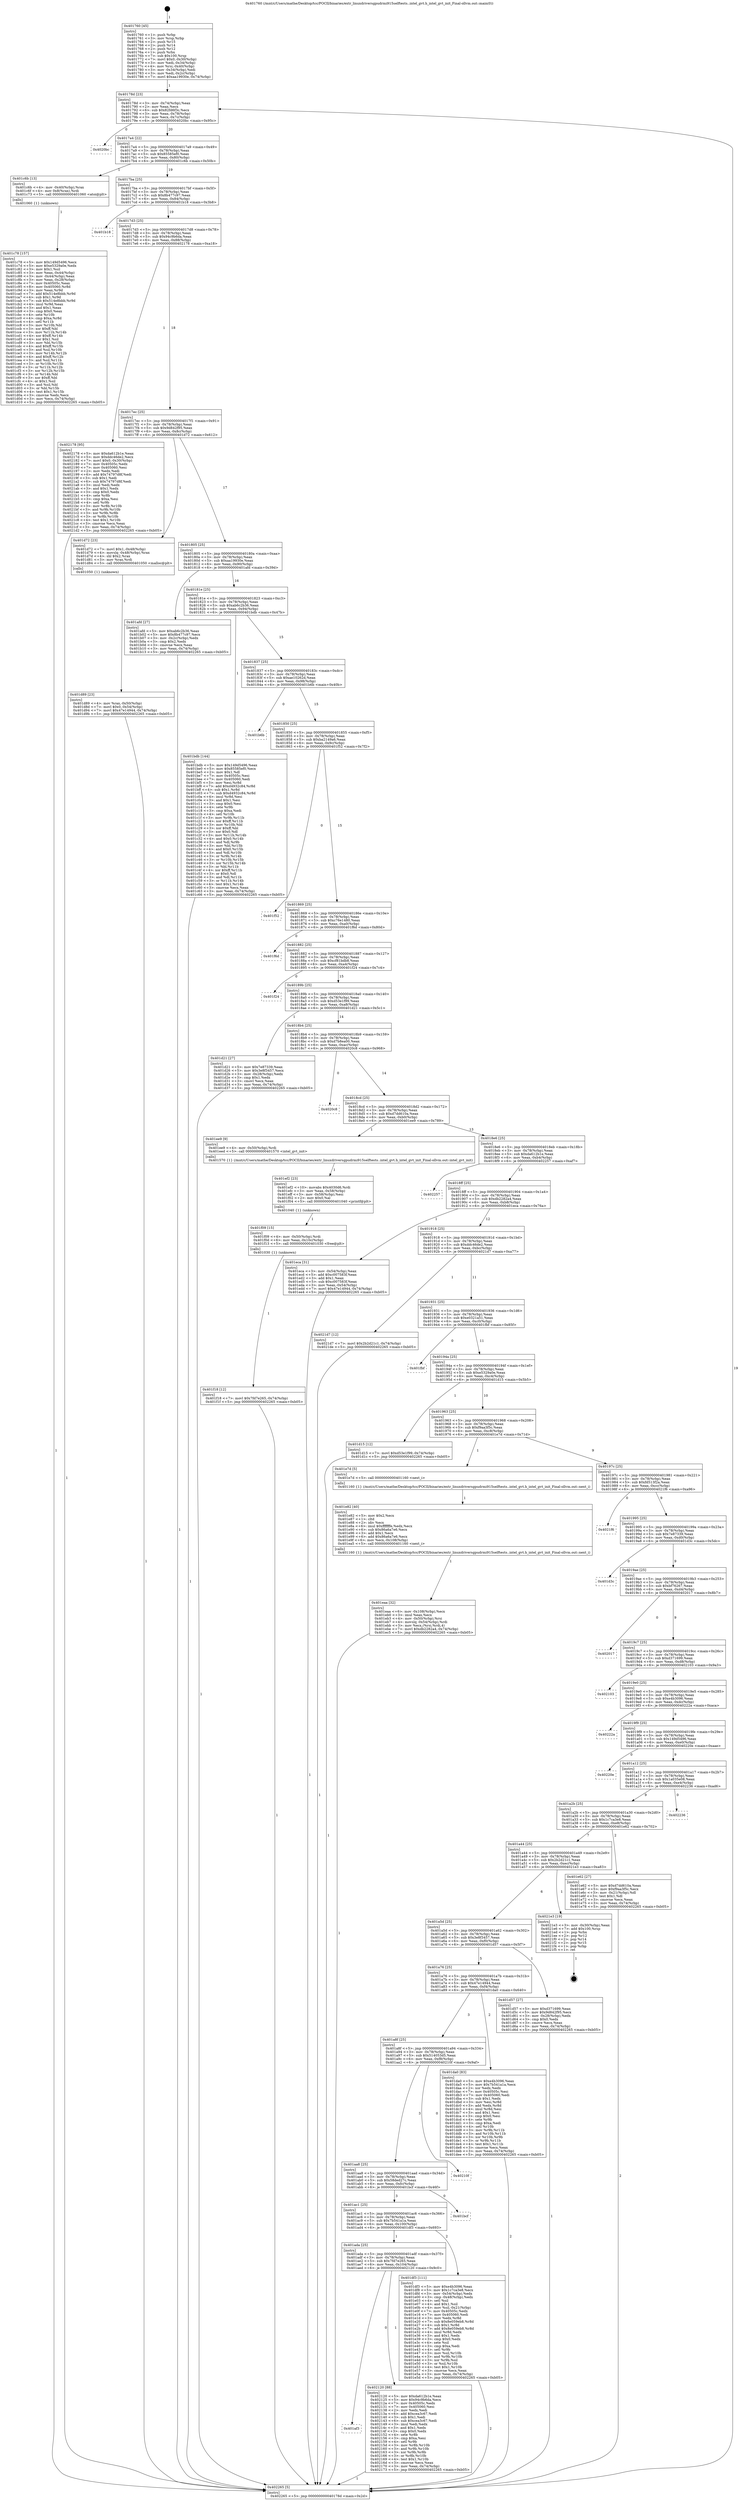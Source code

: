 digraph "0x401760" {
  label = "0x401760 (/mnt/c/Users/mathe/Desktop/tcc/POCII/binaries/extr_linuxdriversgpudrmi915selftests..intel_gvt.h_intel_gvt_init_Final-ollvm.out::main(0))"
  labelloc = "t"
  node[shape=record]

  Entry [label="",width=0.3,height=0.3,shape=circle,fillcolor=black,style=filled]
  "0x40178d" [label="{
     0x40178d [23]\l
     | [instrs]\l
     &nbsp;&nbsp;0x40178d \<+3\>: mov -0x74(%rbp),%eax\l
     &nbsp;&nbsp;0x401790 \<+2\>: mov %eax,%ecx\l
     &nbsp;&nbsp;0x401792 \<+6\>: sub $0x82fd6f3c,%ecx\l
     &nbsp;&nbsp;0x401798 \<+3\>: mov %eax,-0x78(%rbp)\l
     &nbsp;&nbsp;0x40179b \<+3\>: mov %ecx,-0x7c(%rbp)\l
     &nbsp;&nbsp;0x40179e \<+6\>: je 00000000004020bc \<main+0x95c\>\l
  }"]
  "0x4020bc" [label="{
     0x4020bc\l
  }", style=dashed]
  "0x4017a4" [label="{
     0x4017a4 [22]\l
     | [instrs]\l
     &nbsp;&nbsp;0x4017a4 \<+5\>: jmp 00000000004017a9 \<main+0x49\>\l
     &nbsp;&nbsp;0x4017a9 \<+3\>: mov -0x78(%rbp),%eax\l
     &nbsp;&nbsp;0x4017ac \<+5\>: sub $0x85585ef0,%eax\l
     &nbsp;&nbsp;0x4017b1 \<+3\>: mov %eax,-0x80(%rbp)\l
     &nbsp;&nbsp;0x4017b4 \<+6\>: je 0000000000401c6b \<main+0x50b\>\l
  }"]
  Exit [label="",width=0.3,height=0.3,shape=circle,fillcolor=black,style=filled,peripheries=2]
  "0x401c6b" [label="{
     0x401c6b [13]\l
     | [instrs]\l
     &nbsp;&nbsp;0x401c6b \<+4\>: mov -0x40(%rbp),%rax\l
     &nbsp;&nbsp;0x401c6f \<+4\>: mov 0x8(%rax),%rdi\l
     &nbsp;&nbsp;0x401c73 \<+5\>: call 0000000000401060 \<atoi@plt\>\l
     | [calls]\l
     &nbsp;&nbsp;0x401060 \{1\} (unknown)\l
  }"]
  "0x4017ba" [label="{
     0x4017ba [25]\l
     | [instrs]\l
     &nbsp;&nbsp;0x4017ba \<+5\>: jmp 00000000004017bf \<main+0x5f\>\l
     &nbsp;&nbsp;0x4017bf \<+3\>: mov -0x78(%rbp),%eax\l
     &nbsp;&nbsp;0x4017c2 \<+5\>: sub $0x8b477c97,%eax\l
     &nbsp;&nbsp;0x4017c7 \<+6\>: mov %eax,-0x84(%rbp)\l
     &nbsp;&nbsp;0x4017cd \<+6\>: je 0000000000401b18 \<main+0x3b8\>\l
  }"]
  "0x401af3" [label="{
     0x401af3\l
  }", style=dashed]
  "0x401b18" [label="{
     0x401b18\l
  }", style=dashed]
  "0x4017d3" [label="{
     0x4017d3 [25]\l
     | [instrs]\l
     &nbsp;&nbsp;0x4017d3 \<+5\>: jmp 00000000004017d8 \<main+0x78\>\l
     &nbsp;&nbsp;0x4017d8 \<+3\>: mov -0x78(%rbp),%eax\l
     &nbsp;&nbsp;0x4017db \<+5\>: sub $0x94c9b6da,%eax\l
     &nbsp;&nbsp;0x4017e0 \<+6\>: mov %eax,-0x88(%rbp)\l
     &nbsp;&nbsp;0x4017e6 \<+6\>: je 0000000000402178 \<main+0xa18\>\l
  }"]
  "0x402120" [label="{
     0x402120 [88]\l
     | [instrs]\l
     &nbsp;&nbsp;0x402120 \<+5\>: mov $0xda612b1e,%eax\l
     &nbsp;&nbsp;0x402125 \<+5\>: mov $0x94c9b6da,%ecx\l
     &nbsp;&nbsp;0x40212a \<+7\>: mov 0x40505c,%edx\l
     &nbsp;&nbsp;0x402131 \<+7\>: mov 0x405060,%esi\l
     &nbsp;&nbsp;0x402138 \<+2\>: mov %edx,%edi\l
     &nbsp;&nbsp;0x40213a \<+6\>: add $0xcea3c67,%edi\l
     &nbsp;&nbsp;0x402140 \<+3\>: sub $0x1,%edi\l
     &nbsp;&nbsp;0x402143 \<+6\>: sub $0xcea3c67,%edi\l
     &nbsp;&nbsp;0x402149 \<+3\>: imul %edi,%edx\l
     &nbsp;&nbsp;0x40214c \<+3\>: and $0x1,%edx\l
     &nbsp;&nbsp;0x40214f \<+3\>: cmp $0x0,%edx\l
     &nbsp;&nbsp;0x402152 \<+4\>: sete %r8b\l
     &nbsp;&nbsp;0x402156 \<+3\>: cmp $0xa,%esi\l
     &nbsp;&nbsp;0x402159 \<+4\>: setl %r9b\l
     &nbsp;&nbsp;0x40215d \<+3\>: mov %r8b,%r10b\l
     &nbsp;&nbsp;0x402160 \<+3\>: and %r9b,%r10b\l
     &nbsp;&nbsp;0x402163 \<+3\>: xor %r9b,%r8b\l
     &nbsp;&nbsp;0x402166 \<+3\>: or %r8b,%r10b\l
     &nbsp;&nbsp;0x402169 \<+4\>: test $0x1,%r10b\l
     &nbsp;&nbsp;0x40216d \<+3\>: cmovne %ecx,%eax\l
     &nbsp;&nbsp;0x402170 \<+3\>: mov %eax,-0x74(%rbp)\l
     &nbsp;&nbsp;0x402173 \<+5\>: jmp 0000000000402265 \<main+0xb05\>\l
  }"]
  "0x402178" [label="{
     0x402178 [95]\l
     | [instrs]\l
     &nbsp;&nbsp;0x402178 \<+5\>: mov $0xda612b1e,%eax\l
     &nbsp;&nbsp;0x40217d \<+5\>: mov $0xddc46de2,%ecx\l
     &nbsp;&nbsp;0x402182 \<+7\>: movl $0x0,-0x30(%rbp)\l
     &nbsp;&nbsp;0x402189 \<+7\>: mov 0x40505c,%edx\l
     &nbsp;&nbsp;0x402190 \<+7\>: mov 0x405060,%esi\l
     &nbsp;&nbsp;0x402197 \<+2\>: mov %edx,%edi\l
     &nbsp;&nbsp;0x402199 \<+6\>: add $0x74797d8f,%edi\l
     &nbsp;&nbsp;0x40219f \<+3\>: sub $0x1,%edi\l
     &nbsp;&nbsp;0x4021a2 \<+6\>: sub $0x74797d8f,%edi\l
     &nbsp;&nbsp;0x4021a8 \<+3\>: imul %edi,%edx\l
     &nbsp;&nbsp;0x4021ab \<+3\>: and $0x1,%edx\l
     &nbsp;&nbsp;0x4021ae \<+3\>: cmp $0x0,%edx\l
     &nbsp;&nbsp;0x4021b1 \<+4\>: sete %r8b\l
     &nbsp;&nbsp;0x4021b5 \<+3\>: cmp $0xa,%esi\l
     &nbsp;&nbsp;0x4021b8 \<+4\>: setl %r9b\l
     &nbsp;&nbsp;0x4021bc \<+3\>: mov %r8b,%r10b\l
     &nbsp;&nbsp;0x4021bf \<+3\>: and %r9b,%r10b\l
     &nbsp;&nbsp;0x4021c2 \<+3\>: xor %r9b,%r8b\l
     &nbsp;&nbsp;0x4021c5 \<+3\>: or %r8b,%r10b\l
     &nbsp;&nbsp;0x4021c8 \<+4\>: test $0x1,%r10b\l
     &nbsp;&nbsp;0x4021cc \<+3\>: cmovne %ecx,%eax\l
     &nbsp;&nbsp;0x4021cf \<+3\>: mov %eax,-0x74(%rbp)\l
     &nbsp;&nbsp;0x4021d2 \<+5\>: jmp 0000000000402265 \<main+0xb05\>\l
  }"]
  "0x4017ec" [label="{
     0x4017ec [25]\l
     | [instrs]\l
     &nbsp;&nbsp;0x4017ec \<+5\>: jmp 00000000004017f1 \<main+0x91\>\l
     &nbsp;&nbsp;0x4017f1 \<+3\>: mov -0x78(%rbp),%eax\l
     &nbsp;&nbsp;0x4017f4 \<+5\>: sub $0x9d842f95,%eax\l
     &nbsp;&nbsp;0x4017f9 \<+6\>: mov %eax,-0x8c(%rbp)\l
     &nbsp;&nbsp;0x4017ff \<+6\>: je 0000000000401d72 \<main+0x612\>\l
  }"]
  "0x401f18" [label="{
     0x401f18 [12]\l
     | [instrs]\l
     &nbsp;&nbsp;0x401f18 \<+7\>: movl $0x7fd7e265,-0x74(%rbp)\l
     &nbsp;&nbsp;0x401f1f \<+5\>: jmp 0000000000402265 \<main+0xb05\>\l
  }"]
  "0x401d72" [label="{
     0x401d72 [23]\l
     | [instrs]\l
     &nbsp;&nbsp;0x401d72 \<+7\>: movl $0x1,-0x48(%rbp)\l
     &nbsp;&nbsp;0x401d79 \<+4\>: movslq -0x48(%rbp),%rax\l
     &nbsp;&nbsp;0x401d7d \<+4\>: shl $0x2,%rax\l
     &nbsp;&nbsp;0x401d81 \<+3\>: mov %rax,%rdi\l
     &nbsp;&nbsp;0x401d84 \<+5\>: call 0000000000401050 \<malloc@plt\>\l
     | [calls]\l
     &nbsp;&nbsp;0x401050 \{1\} (unknown)\l
  }"]
  "0x401805" [label="{
     0x401805 [25]\l
     | [instrs]\l
     &nbsp;&nbsp;0x401805 \<+5\>: jmp 000000000040180a \<main+0xaa\>\l
     &nbsp;&nbsp;0x40180a \<+3\>: mov -0x78(%rbp),%eax\l
     &nbsp;&nbsp;0x40180d \<+5\>: sub $0xaa19930e,%eax\l
     &nbsp;&nbsp;0x401812 \<+6\>: mov %eax,-0x90(%rbp)\l
     &nbsp;&nbsp;0x401818 \<+6\>: je 0000000000401afd \<main+0x39d\>\l
  }"]
  "0x401f09" [label="{
     0x401f09 [15]\l
     | [instrs]\l
     &nbsp;&nbsp;0x401f09 \<+4\>: mov -0x50(%rbp),%rdi\l
     &nbsp;&nbsp;0x401f0d \<+6\>: mov %eax,-0x10c(%rbp)\l
     &nbsp;&nbsp;0x401f13 \<+5\>: call 0000000000401030 \<free@plt\>\l
     | [calls]\l
     &nbsp;&nbsp;0x401030 \{1\} (unknown)\l
  }"]
  "0x401afd" [label="{
     0x401afd [27]\l
     | [instrs]\l
     &nbsp;&nbsp;0x401afd \<+5\>: mov $0xab6c2b36,%eax\l
     &nbsp;&nbsp;0x401b02 \<+5\>: mov $0x8b477c97,%ecx\l
     &nbsp;&nbsp;0x401b07 \<+3\>: mov -0x2c(%rbp),%edx\l
     &nbsp;&nbsp;0x401b0a \<+3\>: cmp $0x2,%edx\l
     &nbsp;&nbsp;0x401b0d \<+3\>: cmovne %ecx,%eax\l
     &nbsp;&nbsp;0x401b10 \<+3\>: mov %eax,-0x74(%rbp)\l
     &nbsp;&nbsp;0x401b13 \<+5\>: jmp 0000000000402265 \<main+0xb05\>\l
  }"]
  "0x40181e" [label="{
     0x40181e [25]\l
     | [instrs]\l
     &nbsp;&nbsp;0x40181e \<+5\>: jmp 0000000000401823 \<main+0xc3\>\l
     &nbsp;&nbsp;0x401823 \<+3\>: mov -0x78(%rbp),%eax\l
     &nbsp;&nbsp;0x401826 \<+5\>: sub $0xab6c2b36,%eax\l
     &nbsp;&nbsp;0x40182b \<+6\>: mov %eax,-0x94(%rbp)\l
     &nbsp;&nbsp;0x401831 \<+6\>: je 0000000000401bdb \<main+0x47b\>\l
  }"]
  "0x402265" [label="{
     0x402265 [5]\l
     | [instrs]\l
     &nbsp;&nbsp;0x402265 \<+5\>: jmp 000000000040178d \<main+0x2d\>\l
  }"]
  "0x401760" [label="{
     0x401760 [45]\l
     | [instrs]\l
     &nbsp;&nbsp;0x401760 \<+1\>: push %rbp\l
     &nbsp;&nbsp;0x401761 \<+3\>: mov %rsp,%rbp\l
     &nbsp;&nbsp;0x401764 \<+2\>: push %r15\l
     &nbsp;&nbsp;0x401766 \<+2\>: push %r14\l
     &nbsp;&nbsp;0x401768 \<+2\>: push %r12\l
     &nbsp;&nbsp;0x40176a \<+1\>: push %rbx\l
     &nbsp;&nbsp;0x40176b \<+7\>: sub $0x100,%rsp\l
     &nbsp;&nbsp;0x401772 \<+7\>: movl $0x0,-0x30(%rbp)\l
     &nbsp;&nbsp;0x401779 \<+3\>: mov %edi,-0x34(%rbp)\l
     &nbsp;&nbsp;0x40177c \<+4\>: mov %rsi,-0x40(%rbp)\l
     &nbsp;&nbsp;0x401780 \<+3\>: mov -0x34(%rbp),%edi\l
     &nbsp;&nbsp;0x401783 \<+3\>: mov %edi,-0x2c(%rbp)\l
     &nbsp;&nbsp;0x401786 \<+7\>: movl $0xaa19930e,-0x74(%rbp)\l
  }"]
  "0x401ef2" [label="{
     0x401ef2 [23]\l
     | [instrs]\l
     &nbsp;&nbsp;0x401ef2 \<+10\>: movabs $0x4030d6,%rdi\l
     &nbsp;&nbsp;0x401efc \<+3\>: mov %eax,-0x58(%rbp)\l
     &nbsp;&nbsp;0x401eff \<+3\>: mov -0x58(%rbp),%esi\l
     &nbsp;&nbsp;0x401f02 \<+2\>: mov $0x0,%al\l
     &nbsp;&nbsp;0x401f04 \<+5\>: call 0000000000401040 \<printf@plt\>\l
     | [calls]\l
     &nbsp;&nbsp;0x401040 \{1\} (unknown)\l
  }"]
  "0x401bdb" [label="{
     0x401bdb [144]\l
     | [instrs]\l
     &nbsp;&nbsp;0x401bdb \<+5\>: mov $0x149d5496,%eax\l
     &nbsp;&nbsp;0x401be0 \<+5\>: mov $0x85585ef0,%ecx\l
     &nbsp;&nbsp;0x401be5 \<+2\>: mov $0x1,%dl\l
     &nbsp;&nbsp;0x401be7 \<+7\>: mov 0x40505c,%esi\l
     &nbsp;&nbsp;0x401bee \<+7\>: mov 0x405060,%edi\l
     &nbsp;&nbsp;0x401bf5 \<+3\>: mov %esi,%r8d\l
     &nbsp;&nbsp;0x401bf8 \<+7\>: add $0xd4932c84,%r8d\l
     &nbsp;&nbsp;0x401bff \<+4\>: sub $0x1,%r8d\l
     &nbsp;&nbsp;0x401c03 \<+7\>: sub $0xd4932c84,%r8d\l
     &nbsp;&nbsp;0x401c0a \<+4\>: imul %r8d,%esi\l
     &nbsp;&nbsp;0x401c0e \<+3\>: and $0x1,%esi\l
     &nbsp;&nbsp;0x401c11 \<+3\>: cmp $0x0,%esi\l
     &nbsp;&nbsp;0x401c14 \<+4\>: sete %r9b\l
     &nbsp;&nbsp;0x401c18 \<+3\>: cmp $0xa,%edi\l
     &nbsp;&nbsp;0x401c1b \<+4\>: setl %r10b\l
     &nbsp;&nbsp;0x401c1f \<+3\>: mov %r9b,%r11b\l
     &nbsp;&nbsp;0x401c22 \<+4\>: xor $0xff,%r11b\l
     &nbsp;&nbsp;0x401c26 \<+3\>: mov %r10b,%bl\l
     &nbsp;&nbsp;0x401c29 \<+3\>: xor $0xff,%bl\l
     &nbsp;&nbsp;0x401c2c \<+3\>: xor $0x0,%dl\l
     &nbsp;&nbsp;0x401c2f \<+3\>: mov %r11b,%r14b\l
     &nbsp;&nbsp;0x401c32 \<+4\>: and $0x0,%r14b\l
     &nbsp;&nbsp;0x401c36 \<+3\>: and %dl,%r9b\l
     &nbsp;&nbsp;0x401c39 \<+3\>: mov %bl,%r15b\l
     &nbsp;&nbsp;0x401c3c \<+4\>: and $0x0,%r15b\l
     &nbsp;&nbsp;0x401c40 \<+3\>: and %dl,%r10b\l
     &nbsp;&nbsp;0x401c43 \<+3\>: or %r9b,%r14b\l
     &nbsp;&nbsp;0x401c46 \<+3\>: or %r10b,%r15b\l
     &nbsp;&nbsp;0x401c49 \<+3\>: xor %r15b,%r14b\l
     &nbsp;&nbsp;0x401c4c \<+3\>: or %bl,%r11b\l
     &nbsp;&nbsp;0x401c4f \<+4\>: xor $0xff,%r11b\l
     &nbsp;&nbsp;0x401c53 \<+3\>: or $0x0,%dl\l
     &nbsp;&nbsp;0x401c56 \<+3\>: and %dl,%r11b\l
     &nbsp;&nbsp;0x401c59 \<+3\>: or %r11b,%r14b\l
     &nbsp;&nbsp;0x401c5c \<+4\>: test $0x1,%r14b\l
     &nbsp;&nbsp;0x401c60 \<+3\>: cmovne %ecx,%eax\l
     &nbsp;&nbsp;0x401c63 \<+3\>: mov %eax,-0x74(%rbp)\l
     &nbsp;&nbsp;0x401c66 \<+5\>: jmp 0000000000402265 \<main+0xb05\>\l
  }"]
  "0x401837" [label="{
     0x401837 [25]\l
     | [instrs]\l
     &nbsp;&nbsp;0x401837 \<+5\>: jmp 000000000040183c \<main+0xdc\>\l
     &nbsp;&nbsp;0x40183c \<+3\>: mov -0x78(%rbp),%eax\l
     &nbsp;&nbsp;0x40183f \<+5\>: sub $0xae10262d,%eax\l
     &nbsp;&nbsp;0x401844 \<+6\>: mov %eax,-0x98(%rbp)\l
     &nbsp;&nbsp;0x40184a \<+6\>: je 0000000000401b6b \<main+0x40b\>\l
  }"]
  "0x401c78" [label="{
     0x401c78 [157]\l
     | [instrs]\l
     &nbsp;&nbsp;0x401c78 \<+5\>: mov $0x149d5496,%ecx\l
     &nbsp;&nbsp;0x401c7d \<+5\>: mov $0xe5329a0e,%edx\l
     &nbsp;&nbsp;0x401c82 \<+3\>: mov $0x1,%sil\l
     &nbsp;&nbsp;0x401c85 \<+3\>: mov %eax,-0x44(%rbp)\l
     &nbsp;&nbsp;0x401c88 \<+3\>: mov -0x44(%rbp),%eax\l
     &nbsp;&nbsp;0x401c8b \<+3\>: mov %eax,-0x28(%rbp)\l
     &nbsp;&nbsp;0x401c8e \<+7\>: mov 0x40505c,%eax\l
     &nbsp;&nbsp;0x401c95 \<+8\>: mov 0x405060,%r8d\l
     &nbsp;&nbsp;0x401c9d \<+3\>: mov %eax,%r9d\l
     &nbsp;&nbsp;0x401ca0 \<+7\>: add $0x514e8bbb,%r9d\l
     &nbsp;&nbsp;0x401ca7 \<+4\>: sub $0x1,%r9d\l
     &nbsp;&nbsp;0x401cab \<+7\>: sub $0x514e8bbb,%r9d\l
     &nbsp;&nbsp;0x401cb2 \<+4\>: imul %r9d,%eax\l
     &nbsp;&nbsp;0x401cb6 \<+3\>: and $0x1,%eax\l
     &nbsp;&nbsp;0x401cb9 \<+3\>: cmp $0x0,%eax\l
     &nbsp;&nbsp;0x401cbc \<+4\>: sete %r10b\l
     &nbsp;&nbsp;0x401cc0 \<+4\>: cmp $0xa,%r8d\l
     &nbsp;&nbsp;0x401cc4 \<+4\>: setl %r11b\l
     &nbsp;&nbsp;0x401cc8 \<+3\>: mov %r10b,%bl\l
     &nbsp;&nbsp;0x401ccb \<+3\>: xor $0xff,%bl\l
     &nbsp;&nbsp;0x401cce \<+3\>: mov %r11b,%r14b\l
     &nbsp;&nbsp;0x401cd1 \<+4\>: xor $0xff,%r14b\l
     &nbsp;&nbsp;0x401cd5 \<+4\>: xor $0x1,%sil\l
     &nbsp;&nbsp;0x401cd9 \<+3\>: mov %bl,%r15b\l
     &nbsp;&nbsp;0x401cdc \<+4\>: and $0xff,%r15b\l
     &nbsp;&nbsp;0x401ce0 \<+3\>: and %sil,%r10b\l
     &nbsp;&nbsp;0x401ce3 \<+3\>: mov %r14b,%r12b\l
     &nbsp;&nbsp;0x401ce6 \<+4\>: and $0xff,%r12b\l
     &nbsp;&nbsp;0x401cea \<+3\>: and %sil,%r11b\l
     &nbsp;&nbsp;0x401ced \<+3\>: or %r10b,%r15b\l
     &nbsp;&nbsp;0x401cf0 \<+3\>: or %r11b,%r12b\l
     &nbsp;&nbsp;0x401cf3 \<+3\>: xor %r12b,%r15b\l
     &nbsp;&nbsp;0x401cf6 \<+3\>: or %r14b,%bl\l
     &nbsp;&nbsp;0x401cf9 \<+3\>: xor $0xff,%bl\l
     &nbsp;&nbsp;0x401cfc \<+4\>: or $0x1,%sil\l
     &nbsp;&nbsp;0x401d00 \<+3\>: and %sil,%bl\l
     &nbsp;&nbsp;0x401d03 \<+3\>: or %bl,%r15b\l
     &nbsp;&nbsp;0x401d06 \<+4\>: test $0x1,%r15b\l
     &nbsp;&nbsp;0x401d0a \<+3\>: cmovne %edx,%ecx\l
     &nbsp;&nbsp;0x401d0d \<+3\>: mov %ecx,-0x74(%rbp)\l
     &nbsp;&nbsp;0x401d10 \<+5\>: jmp 0000000000402265 \<main+0xb05\>\l
  }"]
  "0x401eaa" [label="{
     0x401eaa [32]\l
     | [instrs]\l
     &nbsp;&nbsp;0x401eaa \<+6\>: mov -0x108(%rbp),%ecx\l
     &nbsp;&nbsp;0x401eb0 \<+3\>: imul %eax,%ecx\l
     &nbsp;&nbsp;0x401eb3 \<+4\>: mov -0x50(%rbp),%rsi\l
     &nbsp;&nbsp;0x401eb7 \<+4\>: movslq -0x54(%rbp),%rdi\l
     &nbsp;&nbsp;0x401ebb \<+3\>: mov %ecx,(%rsi,%rdi,4)\l
     &nbsp;&nbsp;0x401ebe \<+7\>: movl $0xdb2282a4,-0x74(%rbp)\l
     &nbsp;&nbsp;0x401ec5 \<+5\>: jmp 0000000000402265 \<main+0xb05\>\l
  }"]
  "0x401b6b" [label="{
     0x401b6b\l
  }", style=dashed]
  "0x401850" [label="{
     0x401850 [25]\l
     | [instrs]\l
     &nbsp;&nbsp;0x401850 \<+5\>: jmp 0000000000401855 \<main+0xf5\>\l
     &nbsp;&nbsp;0x401855 \<+3\>: mov -0x78(%rbp),%eax\l
     &nbsp;&nbsp;0x401858 \<+5\>: sub $0xba2149a6,%eax\l
     &nbsp;&nbsp;0x40185d \<+6\>: mov %eax,-0x9c(%rbp)\l
     &nbsp;&nbsp;0x401863 \<+6\>: je 0000000000401f52 \<main+0x7f2\>\l
  }"]
  "0x401e82" [label="{
     0x401e82 [40]\l
     | [instrs]\l
     &nbsp;&nbsp;0x401e82 \<+5\>: mov $0x2,%ecx\l
     &nbsp;&nbsp;0x401e87 \<+1\>: cltd\l
     &nbsp;&nbsp;0x401e88 \<+2\>: idiv %ecx\l
     &nbsp;&nbsp;0x401e8a \<+6\>: imul $0xfffffffe,%edx,%ecx\l
     &nbsp;&nbsp;0x401e90 \<+6\>: sub $0x86a6a7e6,%ecx\l
     &nbsp;&nbsp;0x401e96 \<+3\>: add $0x1,%ecx\l
     &nbsp;&nbsp;0x401e99 \<+6\>: add $0x86a6a7e6,%ecx\l
     &nbsp;&nbsp;0x401e9f \<+6\>: mov %ecx,-0x108(%rbp)\l
     &nbsp;&nbsp;0x401ea5 \<+5\>: call 0000000000401160 \<next_i\>\l
     | [calls]\l
     &nbsp;&nbsp;0x401160 \{1\} (/mnt/c/Users/mathe/Desktop/tcc/POCII/binaries/extr_linuxdriversgpudrmi915selftests..intel_gvt.h_intel_gvt_init_Final-ollvm.out::next_i)\l
  }"]
  "0x401f52" [label="{
     0x401f52\l
  }", style=dashed]
  "0x401869" [label="{
     0x401869 [25]\l
     | [instrs]\l
     &nbsp;&nbsp;0x401869 \<+5\>: jmp 000000000040186e \<main+0x10e\>\l
     &nbsp;&nbsp;0x40186e \<+3\>: mov -0x78(%rbp),%eax\l
     &nbsp;&nbsp;0x401871 \<+5\>: sub $0xc76e1480,%eax\l
     &nbsp;&nbsp;0x401876 \<+6\>: mov %eax,-0xa0(%rbp)\l
     &nbsp;&nbsp;0x40187c \<+6\>: je 0000000000401f6d \<main+0x80d\>\l
  }"]
  "0x401ada" [label="{
     0x401ada [25]\l
     | [instrs]\l
     &nbsp;&nbsp;0x401ada \<+5\>: jmp 0000000000401adf \<main+0x37f\>\l
     &nbsp;&nbsp;0x401adf \<+3\>: mov -0x78(%rbp),%eax\l
     &nbsp;&nbsp;0x401ae2 \<+5\>: sub $0x7fd7e265,%eax\l
     &nbsp;&nbsp;0x401ae7 \<+6\>: mov %eax,-0x104(%rbp)\l
     &nbsp;&nbsp;0x401aed \<+6\>: je 0000000000402120 \<main+0x9c0\>\l
  }"]
  "0x401f6d" [label="{
     0x401f6d\l
  }", style=dashed]
  "0x401882" [label="{
     0x401882 [25]\l
     | [instrs]\l
     &nbsp;&nbsp;0x401882 \<+5\>: jmp 0000000000401887 \<main+0x127\>\l
     &nbsp;&nbsp;0x401887 \<+3\>: mov -0x78(%rbp),%eax\l
     &nbsp;&nbsp;0x40188a \<+5\>: sub $0xcf81bdb8,%eax\l
     &nbsp;&nbsp;0x40188f \<+6\>: mov %eax,-0xa4(%rbp)\l
     &nbsp;&nbsp;0x401895 \<+6\>: je 0000000000401f24 \<main+0x7c4\>\l
  }"]
  "0x401df3" [label="{
     0x401df3 [111]\l
     | [instrs]\l
     &nbsp;&nbsp;0x401df3 \<+5\>: mov $0xe4b3096,%eax\l
     &nbsp;&nbsp;0x401df8 \<+5\>: mov $0x1c7ca3e8,%ecx\l
     &nbsp;&nbsp;0x401dfd \<+3\>: mov -0x54(%rbp),%edx\l
     &nbsp;&nbsp;0x401e00 \<+3\>: cmp -0x48(%rbp),%edx\l
     &nbsp;&nbsp;0x401e03 \<+4\>: setl %sil\l
     &nbsp;&nbsp;0x401e07 \<+4\>: and $0x1,%sil\l
     &nbsp;&nbsp;0x401e0b \<+4\>: mov %sil,-0x21(%rbp)\l
     &nbsp;&nbsp;0x401e0f \<+7\>: mov 0x40505c,%edx\l
     &nbsp;&nbsp;0x401e16 \<+7\>: mov 0x405060,%edi\l
     &nbsp;&nbsp;0x401e1d \<+3\>: mov %edx,%r8d\l
     &nbsp;&nbsp;0x401e20 \<+7\>: sub $0x8e059eb8,%r8d\l
     &nbsp;&nbsp;0x401e27 \<+4\>: sub $0x1,%r8d\l
     &nbsp;&nbsp;0x401e2b \<+7\>: add $0x8e059eb8,%r8d\l
     &nbsp;&nbsp;0x401e32 \<+4\>: imul %r8d,%edx\l
     &nbsp;&nbsp;0x401e36 \<+3\>: and $0x1,%edx\l
     &nbsp;&nbsp;0x401e39 \<+3\>: cmp $0x0,%edx\l
     &nbsp;&nbsp;0x401e3c \<+4\>: sete %sil\l
     &nbsp;&nbsp;0x401e40 \<+3\>: cmp $0xa,%edi\l
     &nbsp;&nbsp;0x401e43 \<+4\>: setl %r9b\l
     &nbsp;&nbsp;0x401e47 \<+3\>: mov %sil,%r10b\l
     &nbsp;&nbsp;0x401e4a \<+3\>: and %r9b,%r10b\l
     &nbsp;&nbsp;0x401e4d \<+3\>: xor %r9b,%sil\l
     &nbsp;&nbsp;0x401e50 \<+3\>: or %sil,%r10b\l
     &nbsp;&nbsp;0x401e53 \<+4\>: test $0x1,%r10b\l
     &nbsp;&nbsp;0x401e57 \<+3\>: cmovne %ecx,%eax\l
     &nbsp;&nbsp;0x401e5a \<+3\>: mov %eax,-0x74(%rbp)\l
     &nbsp;&nbsp;0x401e5d \<+5\>: jmp 0000000000402265 \<main+0xb05\>\l
  }"]
  "0x401f24" [label="{
     0x401f24\l
  }", style=dashed]
  "0x40189b" [label="{
     0x40189b [25]\l
     | [instrs]\l
     &nbsp;&nbsp;0x40189b \<+5\>: jmp 00000000004018a0 \<main+0x140\>\l
     &nbsp;&nbsp;0x4018a0 \<+3\>: mov -0x78(%rbp),%eax\l
     &nbsp;&nbsp;0x4018a3 \<+5\>: sub $0xd53e1f99,%eax\l
     &nbsp;&nbsp;0x4018a8 \<+6\>: mov %eax,-0xa8(%rbp)\l
     &nbsp;&nbsp;0x4018ae \<+6\>: je 0000000000401d21 \<main+0x5c1\>\l
  }"]
  "0x401ac1" [label="{
     0x401ac1 [25]\l
     | [instrs]\l
     &nbsp;&nbsp;0x401ac1 \<+5\>: jmp 0000000000401ac6 \<main+0x366\>\l
     &nbsp;&nbsp;0x401ac6 \<+3\>: mov -0x78(%rbp),%eax\l
     &nbsp;&nbsp;0x401ac9 \<+5\>: sub $0x7b541a1a,%eax\l
     &nbsp;&nbsp;0x401ace \<+6\>: mov %eax,-0x100(%rbp)\l
     &nbsp;&nbsp;0x401ad4 \<+6\>: je 0000000000401df3 \<main+0x693\>\l
  }"]
  "0x401d21" [label="{
     0x401d21 [27]\l
     | [instrs]\l
     &nbsp;&nbsp;0x401d21 \<+5\>: mov $0x7e87339,%eax\l
     &nbsp;&nbsp;0x401d26 \<+5\>: mov $0x3e8f3457,%ecx\l
     &nbsp;&nbsp;0x401d2b \<+3\>: mov -0x28(%rbp),%edx\l
     &nbsp;&nbsp;0x401d2e \<+3\>: cmp $0x1,%edx\l
     &nbsp;&nbsp;0x401d31 \<+3\>: cmovl %ecx,%eax\l
     &nbsp;&nbsp;0x401d34 \<+3\>: mov %eax,-0x74(%rbp)\l
     &nbsp;&nbsp;0x401d37 \<+5\>: jmp 0000000000402265 \<main+0xb05\>\l
  }"]
  "0x4018b4" [label="{
     0x4018b4 [25]\l
     | [instrs]\l
     &nbsp;&nbsp;0x4018b4 \<+5\>: jmp 00000000004018b9 \<main+0x159\>\l
     &nbsp;&nbsp;0x4018b9 \<+3\>: mov -0x78(%rbp),%eax\l
     &nbsp;&nbsp;0x4018bc \<+5\>: sub $0xd7b8ea00,%eax\l
     &nbsp;&nbsp;0x4018c1 \<+6\>: mov %eax,-0xac(%rbp)\l
     &nbsp;&nbsp;0x4018c7 \<+6\>: je 00000000004020c8 \<main+0x968\>\l
  }"]
  "0x401bcf" [label="{
     0x401bcf\l
  }", style=dashed]
  "0x4020c8" [label="{
     0x4020c8\l
  }", style=dashed]
  "0x4018cd" [label="{
     0x4018cd [25]\l
     | [instrs]\l
     &nbsp;&nbsp;0x4018cd \<+5\>: jmp 00000000004018d2 \<main+0x172\>\l
     &nbsp;&nbsp;0x4018d2 \<+3\>: mov -0x78(%rbp),%eax\l
     &nbsp;&nbsp;0x4018d5 \<+5\>: sub $0xd7dd610a,%eax\l
     &nbsp;&nbsp;0x4018da \<+6\>: mov %eax,-0xb0(%rbp)\l
     &nbsp;&nbsp;0x4018e0 \<+6\>: je 0000000000401ee9 \<main+0x789\>\l
  }"]
  "0x401aa8" [label="{
     0x401aa8 [25]\l
     | [instrs]\l
     &nbsp;&nbsp;0x401aa8 \<+5\>: jmp 0000000000401aad \<main+0x34d\>\l
     &nbsp;&nbsp;0x401aad \<+3\>: mov -0x78(%rbp),%eax\l
     &nbsp;&nbsp;0x401ab0 \<+5\>: sub $0x58ded27c,%eax\l
     &nbsp;&nbsp;0x401ab5 \<+6\>: mov %eax,-0xfc(%rbp)\l
     &nbsp;&nbsp;0x401abb \<+6\>: je 0000000000401bcf \<main+0x46f\>\l
  }"]
  "0x401ee9" [label="{
     0x401ee9 [9]\l
     | [instrs]\l
     &nbsp;&nbsp;0x401ee9 \<+4\>: mov -0x50(%rbp),%rdi\l
     &nbsp;&nbsp;0x401eed \<+5\>: call 0000000000401570 \<intel_gvt_init\>\l
     | [calls]\l
     &nbsp;&nbsp;0x401570 \{1\} (/mnt/c/Users/mathe/Desktop/tcc/POCII/binaries/extr_linuxdriversgpudrmi915selftests..intel_gvt.h_intel_gvt_init_Final-ollvm.out::intel_gvt_init)\l
  }"]
  "0x4018e6" [label="{
     0x4018e6 [25]\l
     | [instrs]\l
     &nbsp;&nbsp;0x4018e6 \<+5\>: jmp 00000000004018eb \<main+0x18b\>\l
     &nbsp;&nbsp;0x4018eb \<+3\>: mov -0x78(%rbp),%eax\l
     &nbsp;&nbsp;0x4018ee \<+5\>: sub $0xda612b1e,%eax\l
     &nbsp;&nbsp;0x4018f3 \<+6\>: mov %eax,-0xb4(%rbp)\l
     &nbsp;&nbsp;0x4018f9 \<+6\>: je 0000000000402257 \<main+0xaf7\>\l
  }"]
  "0x40210f" [label="{
     0x40210f\l
  }", style=dashed]
  "0x402257" [label="{
     0x402257\l
  }", style=dashed]
  "0x4018ff" [label="{
     0x4018ff [25]\l
     | [instrs]\l
     &nbsp;&nbsp;0x4018ff \<+5\>: jmp 0000000000401904 \<main+0x1a4\>\l
     &nbsp;&nbsp;0x401904 \<+3\>: mov -0x78(%rbp),%eax\l
     &nbsp;&nbsp;0x401907 \<+5\>: sub $0xdb2282a4,%eax\l
     &nbsp;&nbsp;0x40190c \<+6\>: mov %eax,-0xb8(%rbp)\l
     &nbsp;&nbsp;0x401912 \<+6\>: je 0000000000401eca \<main+0x76a\>\l
  }"]
  "0x401a8f" [label="{
     0x401a8f [25]\l
     | [instrs]\l
     &nbsp;&nbsp;0x401a8f \<+5\>: jmp 0000000000401a94 \<main+0x334\>\l
     &nbsp;&nbsp;0x401a94 \<+3\>: mov -0x78(%rbp),%eax\l
     &nbsp;&nbsp;0x401a97 \<+5\>: sub $0x514053d5,%eax\l
     &nbsp;&nbsp;0x401a9c \<+6\>: mov %eax,-0xf8(%rbp)\l
     &nbsp;&nbsp;0x401aa2 \<+6\>: je 000000000040210f \<main+0x9af\>\l
  }"]
  "0x401eca" [label="{
     0x401eca [31]\l
     | [instrs]\l
     &nbsp;&nbsp;0x401eca \<+3\>: mov -0x54(%rbp),%eax\l
     &nbsp;&nbsp;0x401ecd \<+5\>: add $0xc007583f,%eax\l
     &nbsp;&nbsp;0x401ed2 \<+3\>: add $0x1,%eax\l
     &nbsp;&nbsp;0x401ed5 \<+5\>: sub $0xc007583f,%eax\l
     &nbsp;&nbsp;0x401eda \<+3\>: mov %eax,-0x54(%rbp)\l
     &nbsp;&nbsp;0x401edd \<+7\>: movl $0x47e14944,-0x74(%rbp)\l
     &nbsp;&nbsp;0x401ee4 \<+5\>: jmp 0000000000402265 \<main+0xb05\>\l
  }"]
  "0x401918" [label="{
     0x401918 [25]\l
     | [instrs]\l
     &nbsp;&nbsp;0x401918 \<+5\>: jmp 000000000040191d \<main+0x1bd\>\l
     &nbsp;&nbsp;0x40191d \<+3\>: mov -0x78(%rbp),%eax\l
     &nbsp;&nbsp;0x401920 \<+5\>: sub $0xddc46de2,%eax\l
     &nbsp;&nbsp;0x401925 \<+6\>: mov %eax,-0xbc(%rbp)\l
     &nbsp;&nbsp;0x40192b \<+6\>: je 00000000004021d7 \<main+0xa77\>\l
  }"]
  "0x401da0" [label="{
     0x401da0 [83]\l
     | [instrs]\l
     &nbsp;&nbsp;0x401da0 \<+5\>: mov $0xe4b3096,%eax\l
     &nbsp;&nbsp;0x401da5 \<+5\>: mov $0x7b541a1a,%ecx\l
     &nbsp;&nbsp;0x401daa \<+2\>: xor %edx,%edx\l
     &nbsp;&nbsp;0x401dac \<+7\>: mov 0x40505c,%esi\l
     &nbsp;&nbsp;0x401db3 \<+7\>: mov 0x405060,%edi\l
     &nbsp;&nbsp;0x401dba \<+3\>: sub $0x1,%edx\l
     &nbsp;&nbsp;0x401dbd \<+3\>: mov %esi,%r8d\l
     &nbsp;&nbsp;0x401dc0 \<+3\>: add %edx,%r8d\l
     &nbsp;&nbsp;0x401dc3 \<+4\>: imul %r8d,%esi\l
     &nbsp;&nbsp;0x401dc7 \<+3\>: and $0x1,%esi\l
     &nbsp;&nbsp;0x401dca \<+3\>: cmp $0x0,%esi\l
     &nbsp;&nbsp;0x401dcd \<+4\>: sete %r9b\l
     &nbsp;&nbsp;0x401dd1 \<+3\>: cmp $0xa,%edi\l
     &nbsp;&nbsp;0x401dd4 \<+4\>: setl %r10b\l
     &nbsp;&nbsp;0x401dd8 \<+3\>: mov %r9b,%r11b\l
     &nbsp;&nbsp;0x401ddb \<+3\>: and %r10b,%r11b\l
     &nbsp;&nbsp;0x401dde \<+3\>: xor %r10b,%r9b\l
     &nbsp;&nbsp;0x401de1 \<+3\>: or %r9b,%r11b\l
     &nbsp;&nbsp;0x401de4 \<+4\>: test $0x1,%r11b\l
     &nbsp;&nbsp;0x401de8 \<+3\>: cmovne %ecx,%eax\l
     &nbsp;&nbsp;0x401deb \<+3\>: mov %eax,-0x74(%rbp)\l
     &nbsp;&nbsp;0x401dee \<+5\>: jmp 0000000000402265 \<main+0xb05\>\l
  }"]
  "0x4021d7" [label="{
     0x4021d7 [12]\l
     | [instrs]\l
     &nbsp;&nbsp;0x4021d7 \<+7\>: movl $0x2b2d21c1,-0x74(%rbp)\l
     &nbsp;&nbsp;0x4021de \<+5\>: jmp 0000000000402265 \<main+0xb05\>\l
  }"]
  "0x401931" [label="{
     0x401931 [25]\l
     | [instrs]\l
     &nbsp;&nbsp;0x401931 \<+5\>: jmp 0000000000401936 \<main+0x1d6\>\l
     &nbsp;&nbsp;0x401936 \<+3\>: mov -0x78(%rbp),%eax\l
     &nbsp;&nbsp;0x401939 \<+5\>: sub $0xe0321a51,%eax\l
     &nbsp;&nbsp;0x40193e \<+6\>: mov %eax,-0xc0(%rbp)\l
     &nbsp;&nbsp;0x401944 \<+6\>: je 0000000000401fbf \<main+0x85f\>\l
  }"]
  "0x401d89" [label="{
     0x401d89 [23]\l
     | [instrs]\l
     &nbsp;&nbsp;0x401d89 \<+4\>: mov %rax,-0x50(%rbp)\l
     &nbsp;&nbsp;0x401d8d \<+7\>: movl $0x0,-0x54(%rbp)\l
     &nbsp;&nbsp;0x401d94 \<+7\>: movl $0x47e14944,-0x74(%rbp)\l
     &nbsp;&nbsp;0x401d9b \<+5\>: jmp 0000000000402265 \<main+0xb05\>\l
  }"]
  "0x401fbf" [label="{
     0x401fbf\l
  }", style=dashed]
  "0x40194a" [label="{
     0x40194a [25]\l
     | [instrs]\l
     &nbsp;&nbsp;0x40194a \<+5\>: jmp 000000000040194f \<main+0x1ef\>\l
     &nbsp;&nbsp;0x40194f \<+3\>: mov -0x78(%rbp),%eax\l
     &nbsp;&nbsp;0x401952 \<+5\>: sub $0xe5329a0e,%eax\l
     &nbsp;&nbsp;0x401957 \<+6\>: mov %eax,-0xc4(%rbp)\l
     &nbsp;&nbsp;0x40195d \<+6\>: je 0000000000401d15 \<main+0x5b5\>\l
  }"]
  "0x401a76" [label="{
     0x401a76 [25]\l
     | [instrs]\l
     &nbsp;&nbsp;0x401a76 \<+5\>: jmp 0000000000401a7b \<main+0x31b\>\l
     &nbsp;&nbsp;0x401a7b \<+3\>: mov -0x78(%rbp),%eax\l
     &nbsp;&nbsp;0x401a7e \<+5\>: sub $0x47e14944,%eax\l
     &nbsp;&nbsp;0x401a83 \<+6\>: mov %eax,-0xf4(%rbp)\l
     &nbsp;&nbsp;0x401a89 \<+6\>: je 0000000000401da0 \<main+0x640\>\l
  }"]
  "0x401d15" [label="{
     0x401d15 [12]\l
     | [instrs]\l
     &nbsp;&nbsp;0x401d15 \<+7\>: movl $0xd53e1f99,-0x74(%rbp)\l
     &nbsp;&nbsp;0x401d1c \<+5\>: jmp 0000000000402265 \<main+0xb05\>\l
  }"]
  "0x401963" [label="{
     0x401963 [25]\l
     | [instrs]\l
     &nbsp;&nbsp;0x401963 \<+5\>: jmp 0000000000401968 \<main+0x208\>\l
     &nbsp;&nbsp;0x401968 \<+3\>: mov -0x78(%rbp),%eax\l
     &nbsp;&nbsp;0x40196b \<+5\>: sub $0xf9aa3f5c,%eax\l
     &nbsp;&nbsp;0x401970 \<+6\>: mov %eax,-0xc8(%rbp)\l
     &nbsp;&nbsp;0x401976 \<+6\>: je 0000000000401e7d \<main+0x71d\>\l
  }"]
  "0x401d57" [label="{
     0x401d57 [27]\l
     | [instrs]\l
     &nbsp;&nbsp;0x401d57 \<+5\>: mov $0xd371699,%eax\l
     &nbsp;&nbsp;0x401d5c \<+5\>: mov $0x9d842f95,%ecx\l
     &nbsp;&nbsp;0x401d61 \<+3\>: mov -0x28(%rbp),%edx\l
     &nbsp;&nbsp;0x401d64 \<+3\>: cmp $0x0,%edx\l
     &nbsp;&nbsp;0x401d67 \<+3\>: cmove %ecx,%eax\l
     &nbsp;&nbsp;0x401d6a \<+3\>: mov %eax,-0x74(%rbp)\l
     &nbsp;&nbsp;0x401d6d \<+5\>: jmp 0000000000402265 \<main+0xb05\>\l
  }"]
  "0x401e7d" [label="{
     0x401e7d [5]\l
     | [instrs]\l
     &nbsp;&nbsp;0x401e7d \<+5\>: call 0000000000401160 \<next_i\>\l
     | [calls]\l
     &nbsp;&nbsp;0x401160 \{1\} (/mnt/c/Users/mathe/Desktop/tcc/POCII/binaries/extr_linuxdriversgpudrmi915selftests..intel_gvt.h_intel_gvt_init_Final-ollvm.out::next_i)\l
  }"]
  "0x40197c" [label="{
     0x40197c [25]\l
     | [instrs]\l
     &nbsp;&nbsp;0x40197c \<+5\>: jmp 0000000000401981 \<main+0x221\>\l
     &nbsp;&nbsp;0x401981 \<+3\>: mov -0x78(%rbp),%eax\l
     &nbsp;&nbsp;0x401984 \<+5\>: sub $0xfd513f2a,%eax\l
     &nbsp;&nbsp;0x401989 \<+6\>: mov %eax,-0xcc(%rbp)\l
     &nbsp;&nbsp;0x40198f \<+6\>: je 00000000004021f6 \<main+0xa96\>\l
  }"]
  "0x401a5d" [label="{
     0x401a5d [25]\l
     | [instrs]\l
     &nbsp;&nbsp;0x401a5d \<+5\>: jmp 0000000000401a62 \<main+0x302\>\l
     &nbsp;&nbsp;0x401a62 \<+3\>: mov -0x78(%rbp),%eax\l
     &nbsp;&nbsp;0x401a65 \<+5\>: sub $0x3e8f3457,%eax\l
     &nbsp;&nbsp;0x401a6a \<+6\>: mov %eax,-0xf0(%rbp)\l
     &nbsp;&nbsp;0x401a70 \<+6\>: je 0000000000401d57 \<main+0x5f7\>\l
  }"]
  "0x4021f6" [label="{
     0x4021f6\l
  }", style=dashed]
  "0x401995" [label="{
     0x401995 [25]\l
     | [instrs]\l
     &nbsp;&nbsp;0x401995 \<+5\>: jmp 000000000040199a \<main+0x23a\>\l
     &nbsp;&nbsp;0x40199a \<+3\>: mov -0x78(%rbp),%eax\l
     &nbsp;&nbsp;0x40199d \<+5\>: sub $0x7e87339,%eax\l
     &nbsp;&nbsp;0x4019a2 \<+6\>: mov %eax,-0xd0(%rbp)\l
     &nbsp;&nbsp;0x4019a8 \<+6\>: je 0000000000401d3c \<main+0x5dc\>\l
  }"]
  "0x4021e3" [label="{
     0x4021e3 [19]\l
     | [instrs]\l
     &nbsp;&nbsp;0x4021e3 \<+3\>: mov -0x30(%rbp),%eax\l
     &nbsp;&nbsp;0x4021e6 \<+7\>: add $0x100,%rsp\l
     &nbsp;&nbsp;0x4021ed \<+1\>: pop %rbx\l
     &nbsp;&nbsp;0x4021ee \<+2\>: pop %r12\l
     &nbsp;&nbsp;0x4021f0 \<+2\>: pop %r14\l
     &nbsp;&nbsp;0x4021f2 \<+2\>: pop %r15\l
     &nbsp;&nbsp;0x4021f4 \<+1\>: pop %rbp\l
     &nbsp;&nbsp;0x4021f5 \<+1\>: ret\l
  }"]
  "0x401d3c" [label="{
     0x401d3c\l
  }", style=dashed]
  "0x4019ae" [label="{
     0x4019ae [25]\l
     | [instrs]\l
     &nbsp;&nbsp;0x4019ae \<+5\>: jmp 00000000004019b3 \<main+0x253\>\l
     &nbsp;&nbsp;0x4019b3 \<+3\>: mov -0x78(%rbp),%eax\l
     &nbsp;&nbsp;0x4019b6 \<+5\>: sub $0xbf76267,%eax\l
     &nbsp;&nbsp;0x4019bb \<+6\>: mov %eax,-0xd4(%rbp)\l
     &nbsp;&nbsp;0x4019c1 \<+6\>: je 0000000000402017 \<main+0x8b7\>\l
  }"]
  "0x401a44" [label="{
     0x401a44 [25]\l
     | [instrs]\l
     &nbsp;&nbsp;0x401a44 \<+5\>: jmp 0000000000401a49 \<main+0x2e9\>\l
     &nbsp;&nbsp;0x401a49 \<+3\>: mov -0x78(%rbp),%eax\l
     &nbsp;&nbsp;0x401a4c \<+5\>: sub $0x2b2d21c1,%eax\l
     &nbsp;&nbsp;0x401a51 \<+6\>: mov %eax,-0xec(%rbp)\l
     &nbsp;&nbsp;0x401a57 \<+6\>: je 00000000004021e3 \<main+0xa83\>\l
  }"]
  "0x402017" [label="{
     0x402017\l
  }", style=dashed]
  "0x4019c7" [label="{
     0x4019c7 [25]\l
     | [instrs]\l
     &nbsp;&nbsp;0x4019c7 \<+5\>: jmp 00000000004019cc \<main+0x26c\>\l
     &nbsp;&nbsp;0x4019cc \<+3\>: mov -0x78(%rbp),%eax\l
     &nbsp;&nbsp;0x4019cf \<+5\>: sub $0xd371699,%eax\l
     &nbsp;&nbsp;0x4019d4 \<+6\>: mov %eax,-0xd8(%rbp)\l
     &nbsp;&nbsp;0x4019da \<+6\>: je 0000000000402103 \<main+0x9a3\>\l
  }"]
  "0x401e62" [label="{
     0x401e62 [27]\l
     | [instrs]\l
     &nbsp;&nbsp;0x401e62 \<+5\>: mov $0xd7dd610a,%eax\l
     &nbsp;&nbsp;0x401e67 \<+5\>: mov $0xf9aa3f5c,%ecx\l
     &nbsp;&nbsp;0x401e6c \<+3\>: mov -0x21(%rbp),%dl\l
     &nbsp;&nbsp;0x401e6f \<+3\>: test $0x1,%dl\l
     &nbsp;&nbsp;0x401e72 \<+3\>: cmovne %ecx,%eax\l
     &nbsp;&nbsp;0x401e75 \<+3\>: mov %eax,-0x74(%rbp)\l
     &nbsp;&nbsp;0x401e78 \<+5\>: jmp 0000000000402265 \<main+0xb05\>\l
  }"]
  "0x402103" [label="{
     0x402103\l
  }", style=dashed]
  "0x4019e0" [label="{
     0x4019e0 [25]\l
     | [instrs]\l
     &nbsp;&nbsp;0x4019e0 \<+5\>: jmp 00000000004019e5 \<main+0x285\>\l
     &nbsp;&nbsp;0x4019e5 \<+3\>: mov -0x78(%rbp),%eax\l
     &nbsp;&nbsp;0x4019e8 \<+5\>: sub $0xe4b3096,%eax\l
     &nbsp;&nbsp;0x4019ed \<+6\>: mov %eax,-0xdc(%rbp)\l
     &nbsp;&nbsp;0x4019f3 \<+6\>: je 000000000040222a \<main+0xaca\>\l
  }"]
  "0x401a2b" [label="{
     0x401a2b [25]\l
     | [instrs]\l
     &nbsp;&nbsp;0x401a2b \<+5\>: jmp 0000000000401a30 \<main+0x2d0\>\l
     &nbsp;&nbsp;0x401a30 \<+3\>: mov -0x78(%rbp),%eax\l
     &nbsp;&nbsp;0x401a33 \<+5\>: sub $0x1c7ca3e8,%eax\l
     &nbsp;&nbsp;0x401a38 \<+6\>: mov %eax,-0xe8(%rbp)\l
     &nbsp;&nbsp;0x401a3e \<+6\>: je 0000000000401e62 \<main+0x702\>\l
  }"]
  "0x40222a" [label="{
     0x40222a\l
  }", style=dashed]
  "0x4019f9" [label="{
     0x4019f9 [25]\l
     | [instrs]\l
     &nbsp;&nbsp;0x4019f9 \<+5\>: jmp 00000000004019fe \<main+0x29e\>\l
     &nbsp;&nbsp;0x4019fe \<+3\>: mov -0x78(%rbp),%eax\l
     &nbsp;&nbsp;0x401a01 \<+5\>: sub $0x149d5496,%eax\l
     &nbsp;&nbsp;0x401a06 \<+6\>: mov %eax,-0xe0(%rbp)\l
     &nbsp;&nbsp;0x401a0c \<+6\>: je 000000000040220e \<main+0xaae\>\l
  }"]
  "0x402236" [label="{
     0x402236\l
  }", style=dashed]
  "0x40220e" [label="{
     0x40220e\l
  }", style=dashed]
  "0x401a12" [label="{
     0x401a12 [25]\l
     | [instrs]\l
     &nbsp;&nbsp;0x401a12 \<+5\>: jmp 0000000000401a17 \<main+0x2b7\>\l
     &nbsp;&nbsp;0x401a17 \<+3\>: mov -0x78(%rbp),%eax\l
     &nbsp;&nbsp;0x401a1a \<+5\>: sub $0x1a035e08,%eax\l
     &nbsp;&nbsp;0x401a1f \<+6\>: mov %eax,-0xe4(%rbp)\l
     &nbsp;&nbsp;0x401a25 \<+6\>: je 0000000000402236 \<main+0xad6\>\l
  }"]
  Entry -> "0x401760" [label=" 1"]
  "0x40178d" -> "0x4020bc" [label=" 0"]
  "0x40178d" -> "0x4017a4" [label=" 20"]
  "0x4021e3" -> Exit [label=" 1"]
  "0x4017a4" -> "0x401c6b" [label=" 1"]
  "0x4017a4" -> "0x4017ba" [label=" 19"]
  "0x4021d7" -> "0x402265" [label=" 1"]
  "0x4017ba" -> "0x401b18" [label=" 0"]
  "0x4017ba" -> "0x4017d3" [label=" 19"]
  "0x402178" -> "0x402265" [label=" 1"]
  "0x4017d3" -> "0x402178" [label=" 1"]
  "0x4017d3" -> "0x4017ec" [label=" 18"]
  "0x402120" -> "0x402265" [label=" 1"]
  "0x4017ec" -> "0x401d72" [label=" 1"]
  "0x4017ec" -> "0x401805" [label=" 17"]
  "0x401ada" -> "0x402120" [label=" 1"]
  "0x401805" -> "0x401afd" [label=" 1"]
  "0x401805" -> "0x40181e" [label=" 16"]
  "0x401afd" -> "0x402265" [label=" 1"]
  "0x401760" -> "0x40178d" [label=" 1"]
  "0x402265" -> "0x40178d" [label=" 19"]
  "0x401ada" -> "0x401af3" [label=" 0"]
  "0x40181e" -> "0x401bdb" [label=" 1"]
  "0x40181e" -> "0x401837" [label=" 15"]
  "0x401bdb" -> "0x402265" [label=" 1"]
  "0x401c6b" -> "0x401c78" [label=" 1"]
  "0x401c78" -> "0x402265" [label=" 1"]
  "0x401f18" -> "0x402265" [label=" 1"]
  "0x401837" -> "0x401b6b" [label=" 0"]
  "0x401837" -> "0x401850" [label=" 15"]
  "0x401f09" -> "0x401f18" [label=" 1"]
  "0x401850" -> "0x401f52" [label=" 0"]
  "0x401850" -> "0x401869" [label=" 15"]
  "0x401ef2" -> "0x401f09" [label=" 1"]
  "0x401869" -> "0x401f6d" [label=" 0"]
  "0x401869" -> "0x401882" [label=" 15"]
  "0x401ee9" -> "0x401ef2" [label=" 1"]
  "0x401882" -> "0x401f24" [label=" 0"]
  "0x401882" -> "0x40189b" [label=" 15"]
  "0x401eca" -> "0x402265" [label=" 1"]
  "0x40189b" -> "0x401d21" [label=" 1"]
  "0x40189b" -> "0x4018b4" [label=" 14"]
  "0x401e82" -> "0x401eaa" [label=" 1"]
  "0x4018b4" -> "0x4020c8" [label=" 0"]
  "0x4018b4" -> "0x4018cd" [label=" 14"]
  "0x401e7d" -> "0x401e82" [label=" 1"]
  "0x4018cd" -> "0x401ee9" [label=" 1"]
  "0x4018cd" -> "0x4018e6" [label=" 13"]
  "0x401df3" -> "0x402265" [label=" 2"]
  "0x4018e6" -> "0x402257" [label=" 0"]
  "0x4018e6" -> "0x4018ff" [label=" 13"]
  "0x401ac1" -> "0x401ada" [label=" 1"]
  "0x4018ff" -> "0x401eca" [label=" 1"]
  "0x4018ff" -> "0x401918" [label=" 12"]
  "0x401eaa" -> "0x402265" [label=" 1"]
  "0x401918" -> "0x4021d7" [label=" 1"]
  "0x401918" -> "0x401931" [label=" 11"]
  "0x401aa8" -> "0x401ac1" [label=" 3"]
  "0x401931" -> "0x401fbf" [label=" 0"]
  "0x401931" -> "0x40194a" [label=" 11"]
  "0x401e62" -> "0x402265" [label=" 2"]
  "0x40194a" -> "0x401d15" [label=" 1"]
  "0x40194a" -> "0x401963" [label=" 10"]
  "0x401d15" -> "0x402265" [label=" 1"]
  "0x401d21" -> "0x402265" [label=" 1"]
  "0x401a8f" -> "0x401aa8" [label=" 3"]
  "0x401963" -> "0x401e7d" [label=" 1"]
  "0x401963" -> "0x40197c" [label=" 9"]
  "0x401a8f" -> "0x40210f" [label=" 0"]
  "0x40197c" -> "0x4021f6" [label=" 0"]
  "0x40197c" -> "0x401995" [label=" 9"]
  "0x401da0" -> "0x402265" [label=" 2"]
  "0x401995" -> "0x401d3c" [label=" 0"]
  "0x401995" -> "0x4019ae" [label=" 9"]
  "0x401a76" -> "0x401a8f" [label=" 3"]
  "0x4019ae" -> "0x402017" [label=" 0"]
  "0x4019ae" -> "0x4019c7" [label=" 9"]
  "0x401aa8" -> "0x401bcf" [label=" 0"]
  "0x4019c7" -> "0x402103" [label=" 0"]
  "0x4019c7" -> "0x4019e0" [label=" 9"]
  "0x401d89" -> "0x402265" [label=" 1"]
  "0x4019e0" -> "0x40222a" [label=" 0"]
  "0x4019e0" -> "0x4019f9" [label=" 9"]
  "0x401d57" -> "0x402265" [label=" 1"]
  "0x4019f9" -> "0x40220e" [label=" 0"]
  "0x4019f9" -> "0x401a12" [label=" 9"]
  "0x401a5d" -> "0x401a76" [label=" 5"]
  "0x401a12" -> "0x402236" [label=" 0"]
  "0x401a12" -> "0x401a2b" [label=" 9"]
  "0x401d72" -> "0x401d89" [label=" 1"]
  "0x401a2b" -> "0x401e62" [label=" 2"]
  "0x401a2b" -> "0x401a44" [label=" 7"]
  "0x401a76" -> "0x401da0" [label=" 2"]
  "0x401a44" -> "0x4021e3" [label=" 1"]
  "0x401a44" -> "0x401a5d" [label=" 6"]
  "0x401ac1" -> "0x401df3" [label=" 2"]
  "0x401a5d" -> "0x401d57" [label=" 1"]
}
